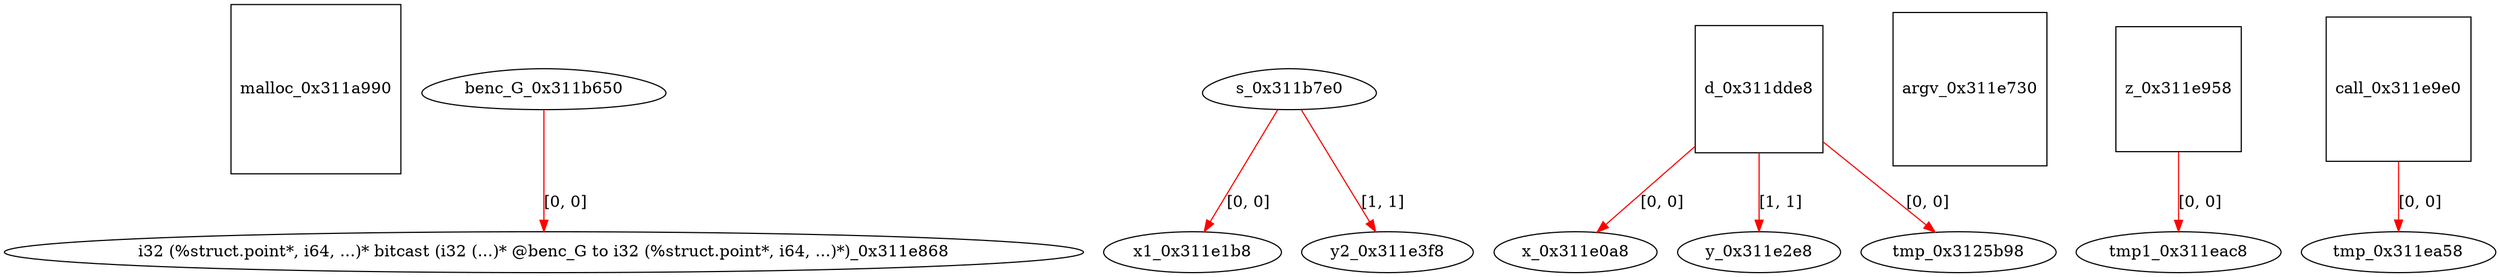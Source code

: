digraph grafico {
"malloc_0x311a990" [shape=square];
"benc_G_0x311b650" [shape=egg];
"s_0x311b7e0" [shape=egg];
"d_0x311dde8" [shape=square];
"x_0x311e0a8" [shape=ellipse];
"d_0x311dde8" -> "x_0x311e0a8" [label="[0, 0]",color=red];
"x1_0x311e1b8" [shape=ellipse];
"s_0x311b7e0" -> "x1_0x311e1b8" [label="[0, 0]",color=red];
"y_0x311e2e8" [shape=ellipse];
"d_0x311dde8" -> "y_0x311e2e8" [label="[1, 1]",color=red];
"y2_0x311e3f8" [shape=ellipse];
"s_0x311b7e0" -> "y2_0x311e3f8" [label="[1, 1]",color=red];
"argv_0x311e730" [shape=square];
"i32 (%struct.point*, i64, ...)* bitcast (i32 (...)* @benc_G to i32 (%struct.point*, i64, ...)*)_0x311e868" [shape=ellipse];
"benc_G_0x311b650" -> "i32 (%struct.point*, i64, ...)* bitcast (i32 (...)* @benc_G to i32 (%struct.point*, i64, ...)*)_0x311e868" [label="[0, 0]",color=red];
"z_0x311e958" [shape=square];
"call_0x311e9e0" [shape=square];
"tmp_0x311ea58" [shape=ellipse];
"call_0x311e9e0" -> "tmp_0x311ea58" [label="[0, 0]",color=red];
"tmp1_0x311eac8" [shape=ellipse];
"z_0x311e958" -> "tmp1_0x311eac8" [label="[0, 0]",color=red];
"tmp_0x3125b98" [shape=ellipse];
"d_0x311dde8" -> "tmp_0x3125b98" [label="[0, 0]",color=red];
}